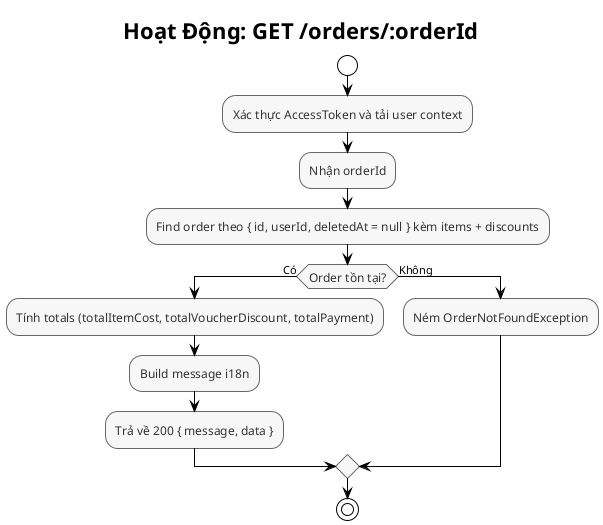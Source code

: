 @startuml Order - Detail Activity
!theme plain
skinparam backgroundColor #FFFFFF
skinparam activityFontSize 12
skinparam activityFontColor #333333
skinparam activityBorderColor #666666
skinparam activityBackgroundColor #F7F7F7

title Hoạt Động: GET /orders/:orderId

start
:Xác thực AccessToken và tải user context;
:Nhận orderId;
:Find order theo { id, userId, deletedAt = null } kèm items + discounts;
if (Order tồn tại?) then (Có)
  :Tính totals (totalItemCost, totalVoucherDiscount, totalPayment);
  :Build message i18n;
  :Trả về 200 { message, data };
else (Không)
  :Ném OrderNotFoundException;
endif
stop

@enduml


